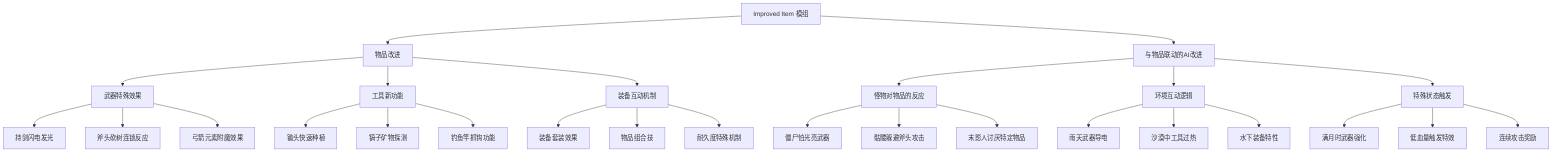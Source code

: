 graph TD
    A[Improved Item 模组] --> B[物品改进]
    A --> C[与物品联动的AI改进]
    
    B --> B1[武器特殊效果]
    B --> B2[工具新功能]
    B --> B3[装备互动机制]
    
    C --> C1[怪物对物品的反应]
    C --> C2[环境互动逻辑]
    C --> C3[特殊状态触发]
    
    B1 --> B11[持剑闪电发光]
    B1 --> B12[斧头砍树连锁反应]
    B1 --> B13[弓箭元素附魔效果]
    
    B2 --> B21[锄头快速种植]
    B2 --> B22[镐子矿物探测]
    B2 --> B23[钓鱼竿抓钩功能]
    
    B3 --> B31[装备套装效果]
    B3 --> B32[物品组合技]
    B3 --> B33[耐久度特殊机制]
    
    C1 --> C11[僵尸怕光亮武器]
    C1 --> C12[骷髅躲避斧头攻击]
    C1 --> C13[末影人讨厌特定物品]
    
    C2 --> C21[雨天武器导电]
    C2 --> C22[沙漠中工具过热]
    C2 --> C23[水下装备特性]
    
    C3 --> C31[满月时武器强化]
    C3 --> C32[低血量触发特效]
    C3 --> C33[连续攻击奖励]